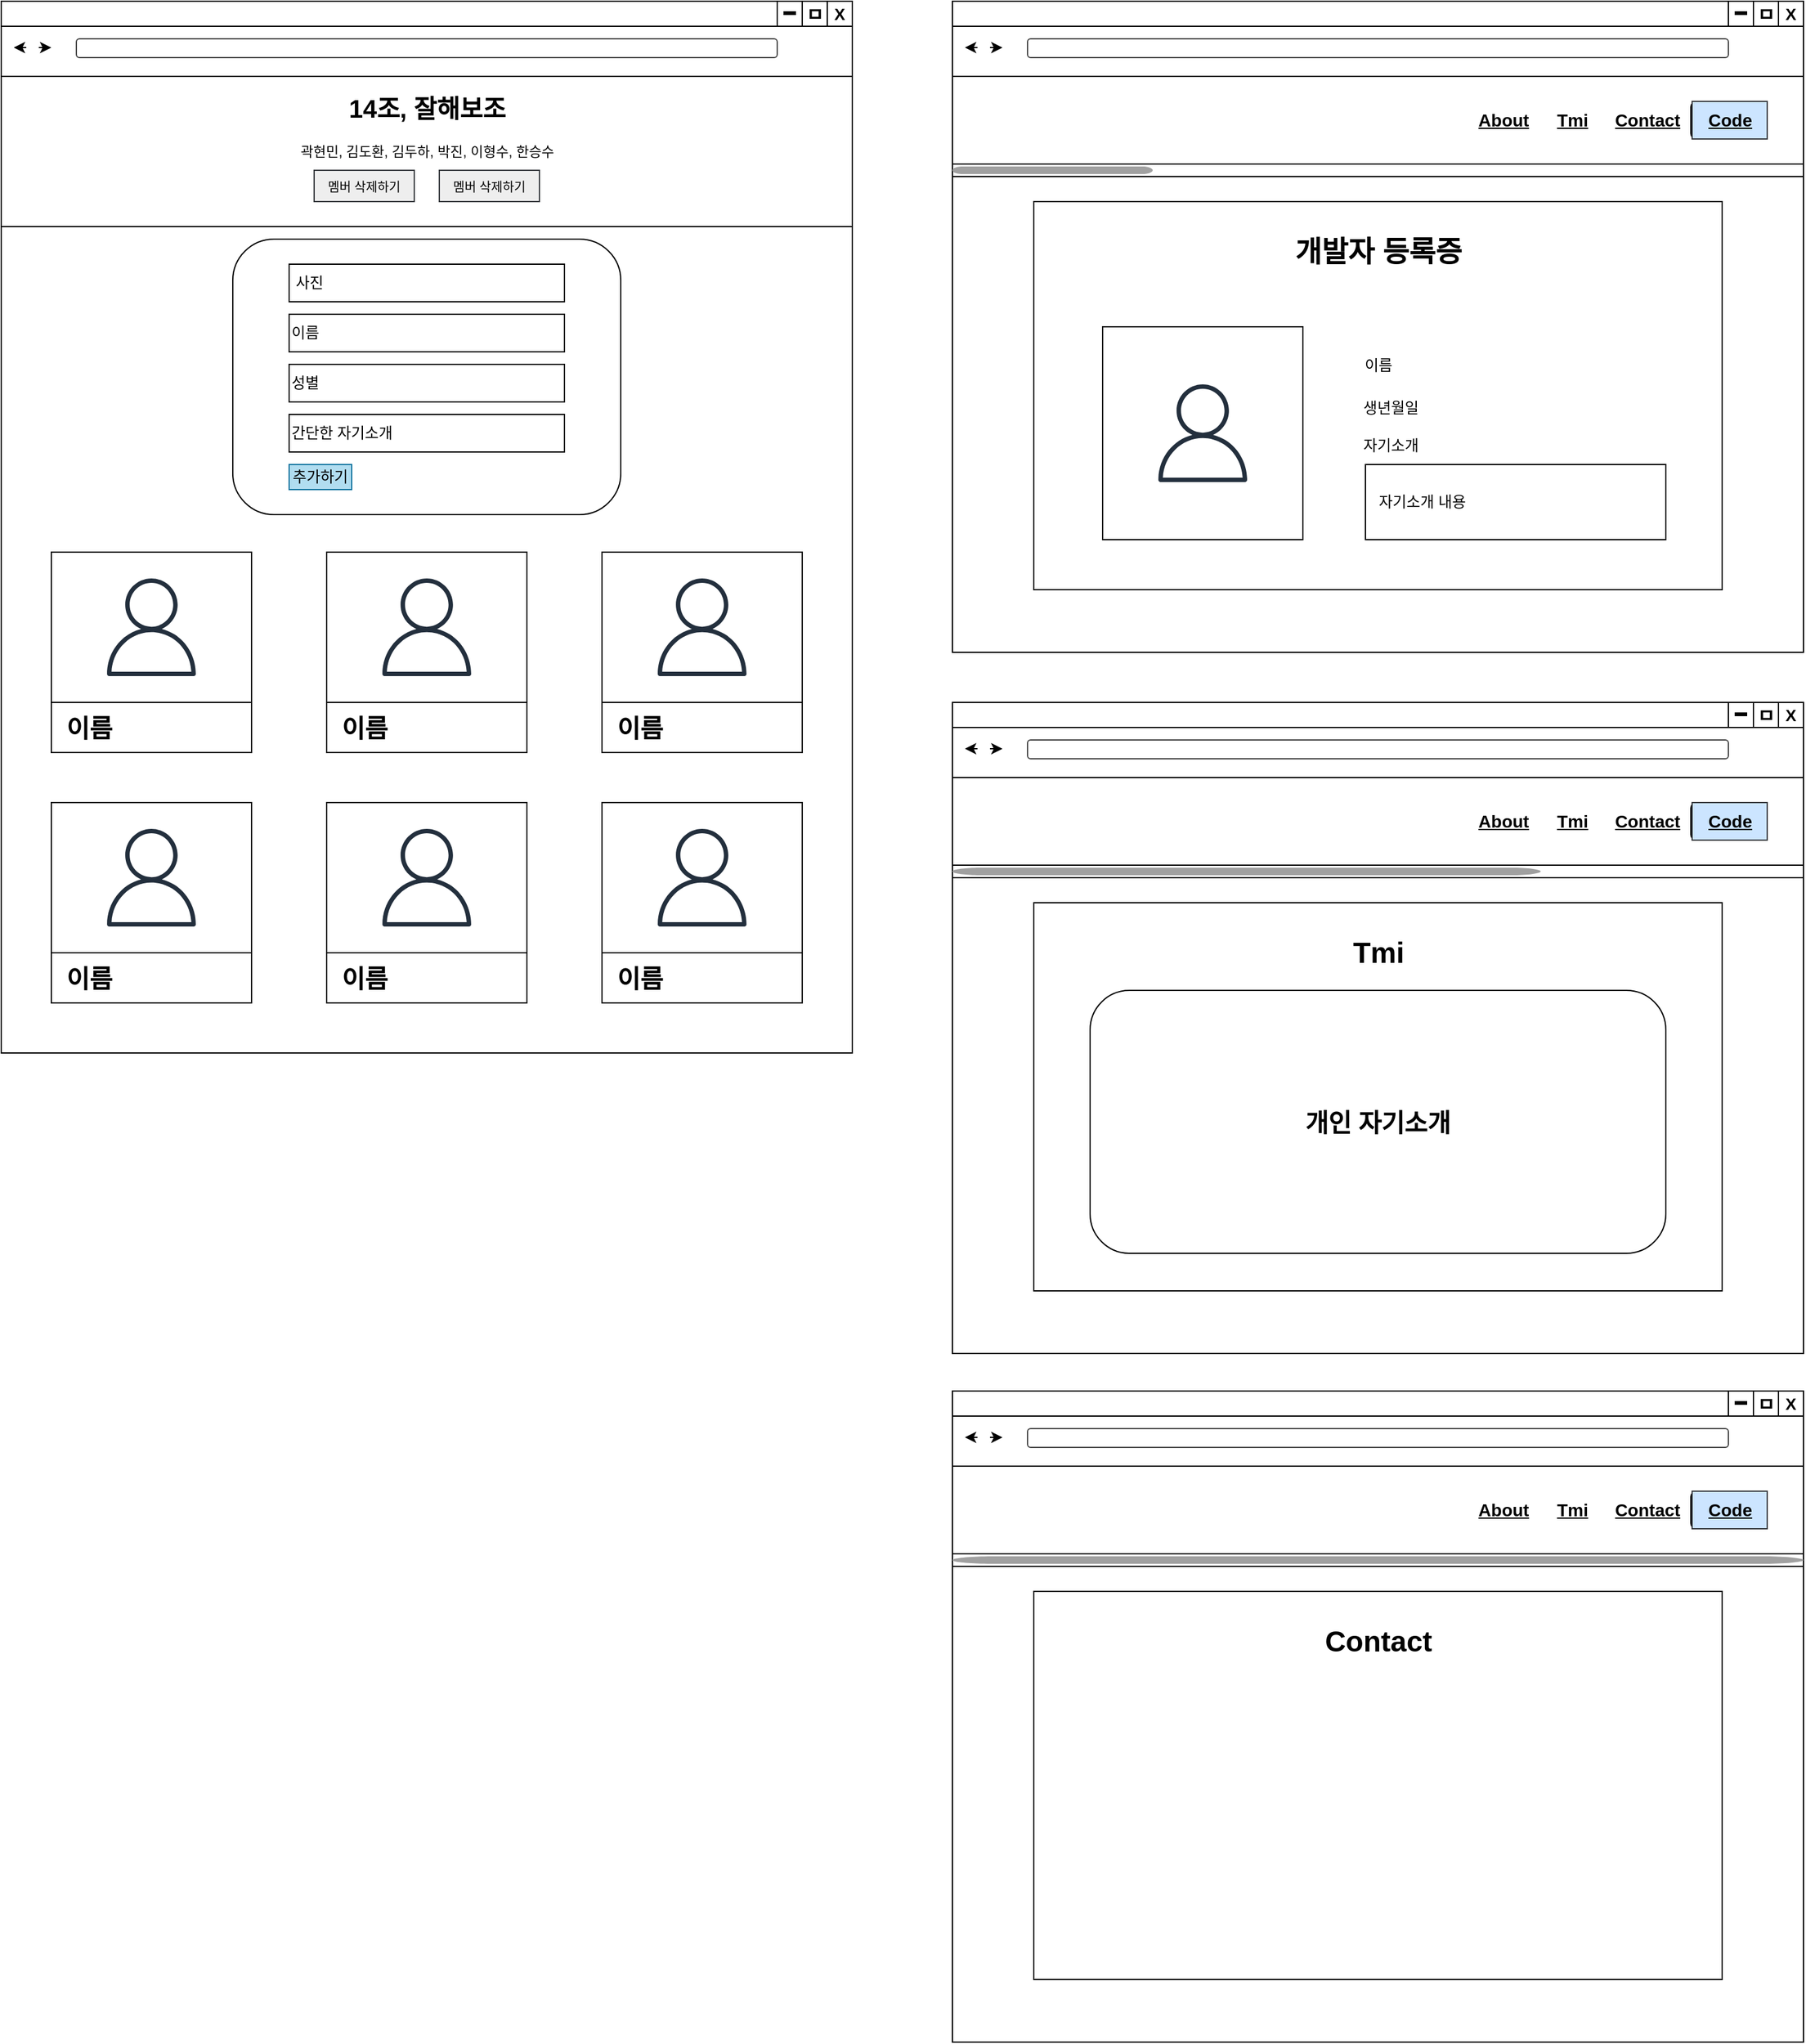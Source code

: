 <mxfile version="26.2.9">
  <diagram name="페이지-1" id="TfpnI85vyB6fNY1MPC4h">
    <mxGraphModel dx="1723" dy="926" grid="1" gridSize="10" guides="1" tooltips="1" connect="1" arrows="1" fold="1" page="1" pageScale="1" pageWidth="827" pageHeight="1169" math="0" shadow="0">
      <root>
        <mxCell id="0" />
        <mxCell id="1" parent="0" />
        <mxCell id="UKUCSULhMM2xUb-GKfbj-1" value="" style="swimlane;startSize=0;gradientColor=none;swimlaneFillColor=default;" vertex="1" parent="1">
          <mxGeometry x="40" y="120" width="680" height="840" as="geometry" />
        </mxCell>
        <mxCell id="UKUCSULhMM2xUb-GKfbj-3" value="" style="rounded=0;whiteSpace=wrap;html=1;" vertex="1" parent="UKUCSULhMM2xUb-GKfbj-1">
          <mxGeometry width="680" height="20" as="geometry" />
        </mxCell>
        <mxCell id="UKUCSULhMM2xUb-GKfbj-9" value="" style="rounded=0;whiteSpace=wrap;html=1;" vertex="1" parent="UKUCSULhMM2xUb-GKfbj-1">
          <mxGeometry y="20" width="680" height="40" as="geometry" />
        </mxCell>
        <mxCell id="UKUCSULhMM2xUb-GKfbj-26" value="" style="rounded=0;whiteSpace=wrap;html=1;" vertex="1" parent="UKUCSULhMM2xUb-GKfbj-1">
          <mxGeometry y="60" width="680" height="120" as="geometry" />
        </mxCell>
        <mxCell id="UKUCSULhMM2xUb-GKfbj-4" value="&lt;b&gt;&lt;font style=&quot;font-size: 13px;&quot;&gt;X&lt;/font&gt;&lt;/b&gt;" style="whiteSpace=wrap;html=1;aspect=fixed;" vertex="1" parent="UKUCSULhMM2xUb-GKfbj-1">
          <mxGeometry x="660" width="20" height="20" as="geometry" />
        </mxCell>
        <mxCell id="UKUCSULhMM2xUb-GKfbj-5" value="&lt;b&gt;&lt;font style=&quot;font-size: 15px;&quot;&gt;ㅁ&lt;/font&gt;&lt;/b&gt;" style="whiteSpace=wrap;html=1;aspect=fixed;strokeWidth=1;" vertex="1" parent="UKUCSULhMM2xUb-GKfbj-1">
          <mxGeometry x="640" width="20" height="20" as="geometry" />
        </mxCell>
        <mxCell id="UKUCSULhMM2xUb-GKfbj-6" value="" style="whiteSpace=wrap;html=1;aspect=fixed;" vertex="1" parent="UKUCSULhMM2xUb-GKfbj-1">
          <mxGeometry x="620" width="20" height="20" as="geometry" />
        </mxCell>
        <mxCell id="UKUCSULhMM2xUb-GKfbj-8" value="" style="endArrow=none;html=1;rounded=0;strokeWidth=3;" edge="1" parent="UKUCSULhMM2xUb-GKfbj-1">
          <mxGeometry width="50" height="50" relative="1" as="geometry">
            <mxPoint x="625" y="9.5" as="sourcePoint" />
            <mxPoint x="635" y="9.5" as="targetPoint" />
          </mxGeometry>
        </mxCell>
        <mxCell id="UKUCSULhMM2xUb-GKfbj-10" value="" style="strokeWidth=1;html=1;shadow=0;dashed=0;shape=mxgraph.ios.iTextInput;strokeColor=#444444;buttonText=;fontSize=8;whiteSpace=wrap;align=left;" vertex="1" parent="UKUCSULhMM2xUb-GKfbj-1">
          <mxGeometry x="60" y="30" width="560" height="15" as="geometry" />
        </mxCell>
        <mxCell id="UKUCSULhMM2xUb-GKfbj-13" value="" style="endArrow=classic;html=1;rounded=0;" edge="1" parent="UKUCSULhMM2xUb-GKfbj-1">
          <mxGeometry width="50" height="50" relative="1" as="geometry">
            <mxPoint x="20" y="37" as="sourcePoint" />
            <mxPoint x="10" y="37" as="targetPoint" />
          </mxGeometry>
        </mxCell>
        <mxCell id="UKUCSULhMM2xUb-GKfbj-17" value="" style="endArrow=classic;html=1;rounded=0;" edge="1" parent="UKUCSULhMM2xUb-GKfbj-1">
          <mxGeometry width="50" height="50" relative="1" as="geometry">
            <mxPoint x="30" y="37" as="sourcePoint" />
            <mxPoint x="40" y="37" as="targetPoint" />
          </mxGeometry>
        </mxCell>
        <mxCell id="UKUCSULhMM2xUb-GKfbj-27" value="14조, 잘해보조" style="text;html=1;align=center;verticalAlign=middle;resizable=0;points=[];autosize=1;strokeColor=none;fillColor=none;fontSize=20;fontStyle=1" vertex="1" parent="UKUCSULhMM2xUb-GKfbj-1">
          <mxGeometry x="265" y="65" width="150" height="40" as="geometry" />
        </mxCell>
        <mxCell id="UKUCSULhMM2xUb-GKfbj-28" value="곽현민, 김도환, 김두하, 박진, 이형수, 한승수" style="text;html=1;align=center;verticalAlign=middle;resizable=0;points=[];autosize=1;strokeColor=none;fillColor=none;fontSize=11;" vertex="1" parent="UKUCSULhMM2xUb-GKfbj-1">
          <mxGeometry x="225" y="105" width="230" height="30" as="geometry" />
        </mxCell>
        <mxCell id="UKUCSULhMM2xUb-GKfbj-30" value="멤버 삭제하기" style="rounded=0;whiteSpace=wrap;html=1;fontSize=10;fillColor=#eeeeee;strokeColor=#36393d;" vertex="1" parent="UKUCSULhMM2xUb-GKfbj-1">
          <mxGeometry x="350" y="135" width="80" height="25" as="geometry" />
        </mxCell>
        <mxCell id="UKUCSULhMM2xUb-GKfbj-32" value="멤버 삭제하기" style="rounded=0;whiteSpace=wrap;html=1;fontSize=10;fillColor=#eeeeee;strokeColor=#36393d;" vertex="1" parent="UKUCSULhMM2xUb-GKfbj-1">
          <mxGeometry x="250" y="135" width="80" height="25" as="geometry" />
        </mxCell>
        <mxCell id="UKUCSULhMM2xUb-GKfbj-34" value="" style="rounded=1;whiteSpace=wrap;html=1;" vertex="1" parent="UKUCSULhMM2xUb-GKfbj-1">
          <mxGeometry x="185" y="190" width="310" height="220" as="geometry" />
        </mxCell>
        <mxCell id="UKUCSULhMM2xUb-GKfbj-35" value="&amp;nbsp;사진" style="rounded=0;whiteSpace=wrap;html=1;align=left;" vertex="1" parent="UKUCSULhMM2xUb-GKfbj-1">
          <mxGeometry x="230" y="210" width="220" height="30" as="geometry" />
        </mxCell>
        <mxCell id="UKUCSULhMM2xUb-GKfbj-36" value="이름" style="rounded=0;whiteSpace=wrap;html=1;align=left;" vertex="1" parent="UKUCSULhMM2xUb-GKfbj-1">
          <mxGeometry x="230" y="250" width="220" height="30" as="geometry" />
        </mxCell>
        <mxCell id="UKUCSULhMM2xUb-GKfbj-37" value="성별" style="rounded=0;whiteSpace=wrap;html=1;align=left;" vertex="1" parent="UKUCSULhMM2xUb-GKfbj-1">
          <mxGeometry x="230" y="290" width="220" height="30" as="geometry" />
        </mxCell>
        <mxCell id="UKUCSULhMM2xUb-GKfbj-38" value="간단한 자기소개" style="rounded=0;whiteSpace=wrap;html=1;align=left;" vertex="1" parent="UKUCSULhMM2xUb-GKfbj-1">
          <mxGeometry x="230" y="330" width="220" height="30" as="geometry" />
        </mxCell>
        <mxCell id="UKUCSULhMM2xUb-GKfbj-39" value="추가하기" style="rounded=0;whiteSpace=wrap;html=1;fillColor=#b1ddf0;strokeColor=#10739e;" vertex="1" parent="UKUCSULhMM2xUb-GKfbj-1">
          <mxGeometry x="230" y="370" width="50" height="20" as="geometry" />
        </mxCell>
        <mxCell id="UKUCSULhMM2xUb-GKfbj-40" value="" style="rounded=0;whiteSpace=wrap;html=1;" vertex="1" parent="UKUCSULhMM2xUb-GKfbj-1">
          <mxGeometry x="40" y="440" width="160" height="160" as="geometry" />
        </mxCell>
        <mxCell id="UKUCSULhMM2xUb-GKfbj-68" value="" style="rounded=0;whiteSpace=wrap;html=1;" vertex="1" parent="UKUCSULhMM2xUb-GKfbj-1">
          <mxGeometry x="40" y="440" width="160" height="120" as="geometry" />
        </mxCell>
        <mxCell id="UKUCSULhMM2xUb-GKfbj-79" value="" style="sketch=0;outlineConnect=0;fontColor=#232F3E;gradientColor=none;fillColor=#232F3D;strokeColor=none;dashed=0;verticalLabelPosition=bottom;verticalAlign=top;align=center;html=1;fontSize=12;fontStyle=0;aspect=fixed;pointerEvents=1;shape=mxgraph.aws4.user;" vertex="1" parent="UKUCSULhMM2xUb-GKfbj-1">
          <mxGeometry x="81" y="461" width="78" height="78" as="geometry" />
        </mxCell>
        <mxCell id="UKUCSULhMM2xUb-GKfbj-98" value="이름" style="text;html=1;align=center;verticalAlign=middle;resizable=0;points=[];autosize=1;strokeColor=none;fillColor=none;fontSize=20;fontStyle=1" vertex="1" parent="UKUCSULhMM2xUb-GKfbj-1">
          <mxGeometry x="40" y="560" width="60" height="40" as="geometry" />
        </mxCell>
        <mxCell id="UKUCSULhMM2xUb-GKfbj-103" value="" style="rounded=0;whiteSpace=wrap;html=1;" vertex="1" parent="UKUCSULhMM2xUb-GKfbj-1">
          <mxGeometry x="260" y="440" width="160" height="160" as="geometry" />
        </mxCell>
        <mxCell id="UKUCSULhMM2xUb-GKfbj-104" value="" style="rounded=0;whiteSpace=wrap;html=1;" vertex="1" parent="UKUCSULhMM2xUb-GKfbj-1">
          <mxGeometry x="260" y="440" width="160" height="120" as="geometry" />
        </mxCell>
        <mxCell id="UKUCSULhMM2xUb-GKfbj-105" value="" style="sketch=0;outlineConnect=0;fontColor=#232F3E;gradientColor=none;fillColor=#232F3D;strokeColor=none;dashed=0;verticalLabelPosition=bottom;verticalAlign=top;align=center;html=1;fontSize=12;fontStyle=0;aspect=fixed;pointerEvents=1;shape=mxgraph.aws4.user;" vertex="1" parent="UKUCSULhMM2xUb-GKfbj-1">
          <mxGeometry x="301" y="461" width="78" height="78" as="geometry" />
        </mxCell>
        <mxCell id="UKUCSULhMM2xUb-GKfbj-106" value="이름" style="text;html=1;align=center;verticalAlign=middle;resizable=0;points=[];autosize=1;strokeColor=none;fillColor=none;fontSize=20;fontStyle=1" vertex="1" parent="UKUCSULhMM2xUb-GKfbj-1">
          <mxGeometry x="260" y="560" width="60" height="40" as="geometry" />
        </mxCell>
        <mxCell id="UKUCSULhMM2xUb-GKfbj-107" value="" style="rounded=0;whiteSpace=wrap;html=1;" vertex="1" parent="UKUCSULhMM2xUb-GKfbj-1">
          <mxGeometry x="480" y="440" width="160" height="160" as="geometry" />
        </mxCell>
        <mxCell id="UKUCSULhMM2xUb-GKfbj-108" value="" style="rounded=0;whiteSpace=wrap;html=1;" vertex="1" parent="UKUCSULhMM2xUb-GKfbj-1">
          <mxGeometry x="480" y="440" width="160" height="120" as="geometry" />
        </mxCell>
        <mxCell id="UKUCSULhMM2xUb-GKfbj-109" value="" style="sketch=0;outlineConnect=0;fontColor=#232F3E;gradientColor=none;fillColor=#232F3D;strokeColor=none;dashed=0;verticalLabelPosition=bottom;verticalAlign=top;align=center;html=1;fontSize=12;fontStyle=0;aspect=fixed;pointerEvents=1;shape=mxgraph.aws4.user;" vertex="1" parent="UKUCSULhMM2xUb-GKfbj-1">
          <mxGeometry x="521" y="461" width="78" height="78" as="geometry" />
        </mxCell>
        <mxCell id="UKUCSULhMM2xUb-GKfbj-110" value="이름" style="text;html=1;align=center;verticalAlign=middle;resizable=0;points=[];autosize=1;strokeColor=none;fillColor=none;fontSize=20;fontStyle=1" vertex="1" parent="UKUCSULhMM2xUb-GKfbj-1">
          <mxGeometry x="480" y="560" width="60" height="40" as="geometry" />
        </mxCell>
        <mxCell id="UKUCSULhMM2xUb-GKfbj-111" value="" style="rounded=0;whiteSpace=wrap;html=1;" vertex="1" parent="UKUCSULhMM2xUb-GKfbj-1">
          <mxGeometry x="40" y="640" width="160" height="160" as="geometry" />
        </mxCell>
        <mxCell id="UKUCSULhMM2xUb-GKfbj-112" value="" style="rounded=0;whiteSpace=wrap;html=1;" vertex="1" parent="UKUCSULhMM2xUb-GKfbj-1">
          <mxGeometry x="40" y="640" width="160" height="120" as="geometry" />
        </mxCell>
        <mxCell id="UKUCSULhMM2xUb-GKfbj-113" value="" style="sketch=0;outlineConnect=0;fontColor=#232F3E;gradientColor=none;fillColor=#232F3D;strokeColor=none;dashed=0;verticalLabelPosition=bottom;verticalAlign=top;align=center;html=1;fontSize=12;fontStyle=0;aspect=fixed;pointerEvents=1;shape=mxgraph.aws4.user;" vertex="1" parent="UKUCSULhMM2xUb-GKfbj-1">
          <mxGeometry x="81" y="661" width="78" height="78" as="geometry" />
        </mxCell>
        <mxCell id="UKUCSULhMM2xUb-GKfbj-114" value="이름" style="text;html=1;align=center;verticalAlign=middle;resizable=0;points=[];autosize=1;strokeColor=none;fillColor=none;fontSize=20;fontStyle=1" vertex="1" parent="UKUCSULhMM2xUb-GKfbj-1">
          <mxGeometry x="40" y="760" width="60" height="40" as="geometry" />
        </mxCell>
        <mxCell id="UKUCSULhMM2xUb-GKfbj-115" value="" style="rounded=0;whiteSpace=wrap;html=1;" vertex="1" parent="UKUCSULhMM2xUb-GKfbj-1">
          <mxGeometry x="260" y="640" width="160" height="160" as="geometry" />
        </mxCell>
        <mxCell id="UKUCSULhMM2xUb-GKfbj-116" value="" style="rounded=0;whiteSpace=wrap;html=1;" vertex="1" parent="UKUCSULhMM2xUb-GKfbj-1">
          <mxGeometry x="260" y="640" width="160" height="120" as="geometry" />
        </mxCell>
        <mxCell id="UKUCSULhMM2xUb-GKfbj-117" value="" style="sketch=0;outlineConnect=0;fontColor=#232F3E;gradientColor=none;fillColor=#232F3D;strokeColor=none;dashed=0;verticalLabelPosition=bottom;verticalAlign=top;align=center;html=1;fontSize=12;fontStyle=0;aspect=fixed;pointerEvents=1;shape=mxgraph.aws4.user;" vertex="1" parent="UKUCSULhMM2xUb-GKfbj-1">
          <mxGeometry x="301" y="661" width="78" height="78" as="geometry" />
        </mxCell>
        <mxCell id="UKUCSULhMM2xUb-GKfbj-118" value="이름" style="text;html=1;align=center;verticalAlign=middle;resizable=0;points=[];autosize=1;strokeColor=none;fillColor=none;fontSize=20;fontStyle=1" vertex="1" parent="UKUCSULhMM2xUb-GKfbj-1">
          <mxGeometry x="260" y="760" width="60" height="40" as="geometry" />
        </mxCell>
        <mxCell id="UKUCSULhMM2xUb-GKfbj-119" value="" style="rounded=0;whiteSpace=wrap;html=1;" vertex="1" parent="UKUCSULhMM2xUb-GKfbj-1">
          <mxGeometry x="480" y="640" width="160" height="160" as="geometry" />
        </mxCell>
        <mxCell id="UKUCSULhMM2xUb-GKfbj-120" value="" style="rounded=0;whiteSpace=wrap;html=1;" vertex="1" parent="UKUCSULhMM2xUb-GKfbj-1">
          <mxGeometry x="480" y="640" width="160" height="120" as="geometry" />
        </mxCell>
        <mxCell id="UKUCSULhMM2xUb-GKfbj-121" value="" style="sketch=0;outlineConnect=0;fontColor=#232F3E;gradientColor=none;fillColor=#232F3D;strokeColor=none;dashed=0;verticalLabelPosition=bottom;verticalAlign=top;align=center;html=1;fontSize=12;fontStyle=0;aspect=fixed;pointerEvents=1;shape=mxgraph.aws4.user;" vertex="1" parent="UKUCSULhMM2xUb-GKfbj-1">
          <mxGeometry x="521" y="661" width="78" height="78" as="geometry" />
        </mxCell>
        <mxCell id="UKUCSULhMM2xUb-GKfbj-122" value="이름" style="text;html=1;align=center;verticalAlign=middle;resizable=0;points=[];autosize=1;strokeColor=none;fillColor=none;fontSize=20;fontStyle=1" vertex="1" parent="UKUCSULhMM2xUb-GKfbj-1">
          <mxGeometry x="480" y="760" width="60" height="40" as="geometry" />
        </mxCell>
        <mxCell id="UKUCSULhMM2xUb-GKfbj-123" value="" style="swimlane;startSize=0;swimlaneFillColor=default;" vertex="1" parent="1">
          <mxGeometry x="800" y="120" width="680" height="520" as="geometry" />
        </mxCell>
        <mxCell id="UKUCSULhMM2xUb-GKfbj-124" value="" style="rounded=0;whiteSpace=wrap;html=1;" vertex="1" parent="UKUCSULhMM2xUb-GKfbj-123">
          <mxGeometry width="680" height="20" as="geometry" />
        </mxCell>
        <mxCell id="UKUCSULhMM2xUb-GKfbj-125" value="&lt;b&gt;&lt;font style=&quot;font-size: 13px;&quot;&gt;X&lt;/font&gt;&lt;/b&gt;" style="whiteSpace=wrap;html=1;aspect=fixed;" vertex="1" parent="UKUCSULhMM2xUb-GKfbj-123">
          <mxGeometry x="660" width="20" height="20" as="geometry" />
        </mxCell>
        <mxCell id="UKUCSULhMM2xUb-GKfbj-126" value="&lt;b&gt;&lt;font style=&quot;font-size: 15px;&quot;&gt;ㅁ&lt;/font&gt;&lt;/b&gt;" style="whiteSpace=wrap;html=1;aspect=fixed;strokeWidth=1;" vertex="1" parent="UKUCSULhMM2xUb-GKfbj-123">
          <mxGeometry x="640" width="20" height="20" as="geometry" />
        </mxCell>
        <mxCell id="UKUCSULhMM2xUb-GKfbj-127" value="" style="whiteSpace=wrap;html=1;aspect=fixed;" vertex="1" parent="UKUCSULhMM2xUb-GKfbj-123">
          <mxGeometry x="620" width="20" height="20" as="geometry" />
        </mxCell>
        <mxCell id="UKUCSULhMM2xUb-GKfbj-128" value="" style="endArrow=none;html=1;rounded=0;strokeWidth=3;" edge="1" parent="UKUCSULhMM2xUb-GKfbj-123">
          <mxGeometry width="50" height="50" relative="1" as="geometry">
            <mxPoint x="625" y="9.5" as="sourcePoint" />
            <mxPoint x="635" y="9.5" as="targetPoint" />
          </mxGeometry>
        </mxCell>
        <mxCell id="UKUCSULhMM2xUb-GKfbj-129" value="" style="rounded=0;whiteSpace=wrap;html=1;" vertex="1" parent="UKUCSULhMM2xUb-GKfbj-123">
          <mxGeometry y="20" width="680" height="40" as="geometry" />
        </mxCell>
        <mxCell id="UKUCSULhMM2xUb-GKfbj-130" value="" style="strokeWidth=1;html=1;shadow=0;dashed=0;shape=mxgraph.ios.iTextInput;strokeColor=#444444;buttonText=;fontSize=8;whiteSpace=wrap;align=left;" vertex="1" parent="UKUCSULhMM2xUb-GKfbj-123">
          <mxGeometry x="60" y="30" width="560" height="15" as="geometry" />
        </mxCell>
        <mxCell id="UKUCSULhMM2xUb-GKfbj-131" value="" style="endArrow=classic;html=1;rounded=0;" edge="1" parent="UKUCSULhMM2xUb-GKfbj-123">
          <mxGeometry width="50" height="50" relative="1" as="geometry">
            <mxPoint x="20" y="37" as="sourcePoint" />
            <mxPoint x="10" y="37" as="targetPoint" />
          </mxGeometry>
        </mxCell>
        <mxCell id="UKUCSULhMM2xUb-GKfbj-132" value="" style="endArrow=classic;html=1;rounded=0;" edge="1" parent="UKUCSULhMM2xUb-GKfbj-123">
          <mxGeometry width="50" height="50" relative="1" as="geometry">
            <mxPoint x="30" y="37" as="sourcePoint" />
            <mxPoint x="40" y="37" as="targetPoint" />
          </mxGeometry>
        </mxCell>
        <mxCell id="UKUCSULhMM2xUb-GKfbj-168" value="" style="rounded=0;whiteSpace=wrap;html=1;" vertex="1" parent="UKUCSULhMM2xUb-GKfbj-123">
          <mxGeometry y="60" width="680" height="70" as="geometry" />
        </mxCell>
        <mxCell id="UKUCSULhMM2xUb-GKfbj-169" value="About" style="text;html=1;align=center;verticalAlign=middle;resizable=0;points=[];autosize=1;strokeColor=none;fillColor=none;fontStyle=5;fontSize=14;" vertex="1" parent="UKUCSULhMM2xUb-GKfbj-123">
          <mxGeometry x="410" y="80" width="60" height="30" as="geometry" />
        </mxCell>
        <mxCell id="UKUCSULhMM2xUb-GKfbj-170" value="Tmi" style="text;html=1;align=center;verticalAlign=middle;resizable=0;points=[];autosize=1;strokeColor=none;fillColor=none;fontStyle=5;fontSize=14;" vertex="1" parent="UKUCSULhMM2xUb-GKfbj-123">
          <mxGeometry x="470" y="80" width="50" height="30" as="geometry" />
        </mxCell>
        <mxCell id="UKUCSULhMM2xUb-GKfbj-171" value="Contact" style="text;html=1;align=center;verticalAlign=middle;resizable=0;points=[];autosize=1;strokeColor=none;fillColor=none;fontStyle=5;fontSize=14;" vertex="1" parent="UKUCSULhMM2xUb-GKfbj-123">
          <mxGeometry x="520" y="80" width="70" height="30" as="geometry" />
        </mxCell>
        <mxCell id="UKUCSULhMM2xUb-GKfbj-173" value="" style="rounded=1;whiteSpace=wrap;html=1;" vertex="1" parent="UKUCSULhMM2xUb-GKfbj-123">
          <mxGeometry x="590" y="80" width="61" height="30" as="geometry" />
        </mxCell>
        <mxCell id="UKUCSULhMM2xUb-GKfbj-174" value="Code" style="text;html=1;align=center;verticalAlign=middle;resizable=0;points=[];autosize=1;strokeColor=#36393d;fillColor=#cce5ff;fontStyle=5;fontSize=14;" vertex="1" parent="UKUCSULhMM2xUb-GKfbj-123">
          <mxGeometry x="591" y="80" width="60" height="30" as="geometry" />
        </mxCell>
        <mxCell id="UKUCSULhMM2xUb-GKfbj-177" value="" style="rounded=0;whiteSpace=wrap;html=1;" vertex="1" parent="UKUCSULhMM2xUb-GKfbj-123">
          <mxGeometry y="130" width="680" height="10" as="geometry" />
        </mxCell>
        <mxCell id="UKUCSULhMM2xUb-GKfbj-176" value="" style="html=1;verticalLabelPosition=bottom;labelBackgroundColor=#ffffff;verticalAlign=top;shadow=0;dashed=0;strokeWidth=2;shape=mxgraph.ios7.misc.scroll_(horizontal);fillColor=#a0a0a0;" vertex="1" parent="UKUCSULhMM2xUb-GKfbj-123">
          <mxGeometry y="132" width="160" height="6" as="geometry" />
        </mxCell>
        <mxCell id="UKUCSULhMM2xUb-GKfbj-178" value="" style="rounded=0;whiteSpace=wrap;html=1;" vertex="1" parent="UKUCSULhMM2xUb-GKfbj-123">
          <mxGeometry x="65" y="160" width="550" height="310" as="geometry" />
        </mxCell>
        <mxCell id="UKUCSULhMM2xUb-GKfbj-179" value="개발자 등록증" style="text;html=1;align=center;verticalAlign=middle;resizable=0;points=[];autosize=1;strokeColor=none;fillColor=none;fontStyle=1;fontSize=23;" vertex="1" parent="UKUCSULhMM2xUb-GKfbj-123">
          <mxGeometry x="260" y="180" width="160" height="40" as="geometry" />
        </mxCell>
        <mxCell id="UKUCSULhMM2xUb-GKfbj-181" value="" style="rounded=0;whiteSpace=wrap;html=1;" vertex="1" parent="UKUCSULhMM2xUb-GKfbj-123">
          <mxGeometry x="120" y="260" width="160" height="170" as="geometry" />
        </mxCell>
        <mxCell id="UKUCSULhMM2xUb-GKfbj-182" value="" style="sketch=0;outlineConnect=0;fontColor=#232F3E;gradientColor=none;fillColor=#232F3D;strokeColor=none;dashed=0;verticalLabelPosition=bottom;verticalAlign=top;align=center;html=1;fontSize=12;fontStyle=0;aspect=fixed;pointerEvents=1;shape=mxgraph.aws4.user;" vertex="1" parent="UKUCSULhMM2xUb-GKfbj-123">
          <mxGeometry x="161" y="306" width="78" height="78" as="geometry" />
        </mxCell>
        <mxCell id="UKUCSULhMM2xUb-GKfbj-184" value="이름" style="text;html=1;align=center;verticalAlign=middle;resizable=0;points=[];autosize=1;strokeColor=none;fillColor=none;" vertex="1" parent="UKUCSULhMM2xUb-GKfbj-123">
          <mxGeometry x="315" y="276" width="50" height="30" as="geometry" />
        </mxCell>
        <mxCell id="UKUCSULhMM2xUb-GKfbj-185" value="생년월일" style="text;html=1;align=center;verticalAlign=middle;resizable=0;points=[];autosize=1;strokeColor=none;fillColor=none;" vertex="1" parent="UKUCSULhMM2xUb-GKfbj-123">
          <mxGeometry x="315" y="310" width="70" height="30" as="geometry" />
        </mxCell>
        <mxCell id="UKUCSULhMM2xUb-GKfbj-187" value="자기소개" style="text;html=1;align=center;verticalAlign=middle;resizable=0;points=[];autosize=1;strokeColor=none;fillColor=none;" vertex="1" parent="UKUCSULhMM2xUb-GKfbj-123">
          <mxGeometry x="315" y="340" width="70" height="30" as="geometry" />
        </mxCell>
        <mxCell id="UKUCSULhMM2xUb-GKfbj-188" value="" style="rounded=0;whiteSpace=wrap;html=1;" vertex="1" parent="UKUCSULhMM2xUb-GKfbj-123">
          <mxGeometry x="330" y="370" width="240" height="60" as="geometry" />
        </mxCell>
        <mxCell id="UKUCSULhMM2xUb-GKfbj-189" value="자기소개 내용" style="text;html=1;align=center;verticalAlign=middle;resizable=0;points=[];autosize=1;strokeColor=none;fillColor=none;" vertex="1" parent="UKUCSULhMM2xUb-GKfbj-123">
          <mxGeometry x="330" y="385" width="90" height="30" as="geometry" />
        </mxCell>
        <mxCell id="UKUCSULhMM2xUb-GKfbj-190" value="" style="swimlane;startSize=0;swimlaneFillColor=default;" vertex="1" parent="1">
          <mxGeometry x="800" y="680" width="680" height="520" as="geometry" />
        </mxCell>
        <mxCell id="UKUCSULhMM2xUb-GKfbj-191" value="" style="rounded=0;whiteSpace=wrap;html=1;" vertex="1" parent="UKUCSULhMM2xUb-GKfbj-190">
          <mxGeometry width="680" height="20" as="geometry" />
        </mxCell>
        <mxCell id="UKUCSULhMM2xUb-GKfbj-192" value="&lt;b&gt;&lt;font style=&quot;font-size: 13px;&quot;&gt;X&lt;/font&gt;&lt;/b&gt;" style="whiteSpace=wrap;html=1;aspect=fixed;" vertex="1" parent="UKUCSULhMM2xUb-GKfbj-190">
          <mxGeometry x="660" width="20" height="20" as="geometry" />
        </mxCell>
        <mxCell id="UKUCSULhMM2xUb-GKfbj-193" value="&lt;b&gt;&lt;font style=&quot;font-size: 15px;&quot;&gt;ㅁ&lt;/font&gt;&lt;/b&gt;" style="whiteSpace=wrap;html=1;aspect=fixed;strokeWidth=1;" vertex="1" parent="UKUCSULhMM2xUb-GKfbj-190">
          <mxGeometry x="640" width="20" height="20" as="geometry" />
        </mxCell>
        <mxCell id="UKUCSULhMM2xUb-GKfbj-194" value="" style="whiteSpace=wrap;html=1;aspect=fixed;" vertex="1" parent="UKUCSULhMM2xUb-GKfbj-190">
          <mxGeometry x="620" width="20" height="20" as="geometry" />
        </mxCell>
        <mxCell id="UKUCSULhMM2xUb-GKfbj-195" value="" style="endArrow=none;html=1;rounded=0;strokeWidth=3;" edge="1" parent="UKUCSULhMM2xUb-GKfbj-190">
          <mxGeometry width="50" height="50" relative="1" as="geometry">
            <mxPoint x="625" y="9.5" as="sourcePoint" />
            <mxPoint x="635" y="9.5" as="targetPoint" />
          </mxGeometry>
        </mxCell>
        <mxCell id="UKUCSULhMM2xUb-GKfbj-196" value="" style="rounded=0;whiteSpace=wrap;html=1;" vertex="1" parent="UKUCSULhMM2xUb-GKfbj-190">
          <mxGeometry y="20" width="680" height="40" as="geometry" />
        </mxCell>
        <mxCell id="UKUCSULhMM2xUb-GKfbj-197" value="" style="strokeWidth=1;html=1;shadow=0;dashed=0;shape=mxgraph.ios.iTextInput;strokeColor=#444444;buttonText=;fontSize=8;whiteSpace=wrap;align=left;" vertex="1" parent="UKUCSULhMM2xUb-GKfbj-190">
          <mxGeometry x="60" y="30" width="560" height="15" as="geometry" />
        </mxCell>
        <mxCell id="UKUCSULhMM2xUb-GKfbj-198" value="" style="endArrow=classic;html=1;rounded=0;" edge="1" parent="UKUCSULhMM2xUb-GKfbj-190">
          <mxGeometry width="50" height="50" relative="1" as="geometry">
            <mxPoint x="20" y="37" as="sourcePoint" />
            <mxPoint x="10" y="37" as="targetPoint" />
          </mxGeometry>
        </mxCell>
        <mxCell id="UKUCSULhMM2xUb-GKfbj-199" value="" style="endArrow=classic;html=1;rounded=0;" edge="1" parent="UKUCSULhMM2xUb-GKfbj-190">
          <mxGeometry width="50" height="50" relative="1" as="geometry">
            <mxPoint x="30" y="37" as="sourcePoint" />
            <mxPoint x="40" y="37" as="targetPoint" />
          </mxGeometry>
        </mxCell>
        <mxCell id="UKUCSULhMM2xUb-GKfbj-200" value="" style="rounded=0;whiteSpace=wrap;html=1;" vertex="1" parent="UKUCSULhMM2xUb-GKfbj-190">
          <mxGeometry y="60" width="680" height="70" as="geometry" />
        </mxCell>
        <mxCell id="UKUCSULhMM2xUb-GKfbj-201" value="About" style="text;html=1;align=center;verticalAlign=middle;resizable=0;points=[];autosize=1;strokeColor=none;fillColor=none;fontStyle=5;fontSize=14;" vertex="1" parent="UKUCSULhMM2xUb-GKfbj-190">
          <mxGeometry x="410" y="80" width="60" height="30" as="geometry" />
        </mxCell>
        <mxCell id="UKUCSULhMM2xUb-GKfbj-202" value="Tmi" style="text;html=1;align=center;verticalAlign=middle;resizable=0;points=[];autosize=1;strokeColor=none;fillColor=none;fontStyle=5;fontSize=14;" vertex="1" parent="UKUCSULhMM2xUb-GKfbj-190">
          <mxGeometry x="470" y="80" width="50" height="30" as="geometry" />
        </mxCell>
        <mxCell id="UKUCSULhMM2xUb-GKfbj-203" value="Contact" style="text;html=1;align=center;verticalAlign=middle;resizable=0;points=[];autosize=1;strokeColor=none;fillColor=none;fontStyle=5;fontSize=14;" vertex="1" parent="UKUCSULhMM2xUb-GKfbj-190">
          <mxGeometry x="520" y="80" width="70" height="30" as="geometry" />
        </mxCell>
        <mxCell id="UKUCSULhMM2xUb-GKfbj-204" value="" style="rounded=1;whiteSpace=wrap;html=1;" vertex="1" parent="UKUCSULhMM2xUb-GKfbj-190">
          <mxGeometry x="590" y="80" width="61" height="30" as="geometry" />
        </mxCell>
        <mxCell id="UKUCSULhMM2xUb-GKfbj-205" value="Code" style="text;html=1;align=center;verticalAlign=middle;resizable=0;points=[];autosize=1;strokeColor=#36393d;fillColor=#cce5ff;fontStyle=5;fontSize=14;" vertex="1" parent="UKUCSULhMM2xUb-GKfbj-190">
          <mxGeometry x="591" y="80" width="60" height="30" as="geometry" />
        </mxCell>
        <mxCell id="UKUCSULhMM2xUb-GKfbj-206" value="" style="rounded=0;whiteSpace=wrap;html=1;" vertex="1" parent="UKUCSULhMM2xUb-GKfbj-190">
          <mxGeometry y="130" width="680" height="10" as="geometry" />
        </mxCell>
        <mxCell id="UKUCSULhMM2xUb-GKfbj-207" value="" style="html=1;verticalLabelPosition=bottom;labelBackgroundColor=#ffffff;verticalAlign=top;shadow=0;dashed=0;strokeWidth=2;shape=mxgraph.ios7.misc.scroll_(horizontal);fillColor=#a0a0a0;" vertex="1" parent="UKUCSULhMM2xUb-GKfbj-190">
          <mxGeometry y="132" width="470" height="6" as="geometry" />
        </mxCell>
        <mxCell id="UKUCSULhMM2xUb-GKfbj-208" value="" style="rounded=0;whiteSpace=wrap;html=1;" vertex="1" parent="UKUCSULhMM2xUb-GKfbj-190">
          <mxGeometry x="65" y="160" width="550" height="310" as="geometry" />
        </mxCell>
        <mxCell id="UKUCSULhMM2xUb-GKfbj-209" value="Tmi" style="text;html=1;align=center;verticalAlign=middle;resizable=0;points=[];autosize=1;strokeColor=none;fillColor=none;fontStyle=1;fontSize=23;" vertex="1" parent="UKUCSULhMM2xUb-GKfbj-190">
          <mxGeometry x="310" y="180" width="60" height="40" as="geometry" />
        </mxCell>
        <mxCell id="UKUCSULhMM2xUb-GKfbj-248" value="개인 자기소개" style="rounded=1;whiteSpace=wrap;html=1;fontSize=20;fontStyle=1" vertex="1" parent="UKUCSULhMM2xUb-GKfbj-190">
          <mxGeometry x="110" y="230" width="460" height="210" as="geometry" />
        </mxCell>
        <mxCell id="UKUCSULhMM2xUb-GKfbj-217" value="" style="swimlane;startSize=0;swimlaneFillColor=default;" vertex="1" parent="1">
          <mxGeometry x="800" y="1230" width="680" height="520" as="geometry" />
        </mxCell>
        <mxCell id="UKUCSULhMM2xUb-GKfbj-218" value="" style="rounded=0;whiteSpace=wrap;html=1;" vertex="1" parent="UKUCSULhMM2xUb-GKfbj-217">
          <mxGeometry width="680" height="20" as="geometry" />
        </mxCell>
        <mxCell id="UKUCSULhMM2xUb-GKfbj-219" value="&lt;b&gt;&lt;font style=&quot;font-size: 13px;&quot;&gt;X&lt;/font&gt;&lt;/b&gt;" style="whiteSpace=wrap;html=1;aspect=fixed;" vertex="1" parent="UKUCSULhMM2xUb-GKfbj-217">
          <mxGeometry x="660" width="20" height="20" as="geometry" />
        </mxCell>
        <mxCell id="UKUCSULhMM2xUb-GKfbj-220" value="&lt;b&gt;&lt;font style=&quot;font-size: 15px;&quot;&gt;ㅁ&lt;/font&gt;&lt;/b&gt;" style="whiteSpace=wrap;html=1;aspect=fixed;strokeWidth=1;" vertex="1" parent="UKUCSULhMM2xUb-GKfbj-217">
          <mxGeometry x="640" width="20" height="20" as="geometry" />
        </mxCell>
        <mxCell id="UKUCSULhMM2xUb-GKfbj-221" value="" style="whiteSpace=wrap;html=1;aspect=fixed;" vertex="1" parent="UKUCSULhMM2xUb-GKfbj-217">
          <mxGeometry x="620" width="20" height="20" as="geometry" />
        </mxCell>
        <mxCell id="UKUCSULhMM2xUb-GKfbj-222" value="" style="endArrow=none;html=1;rounded=0;strokeWidth=3;" edge="1" parent="UKUCSULhMM2xUb-GKfbj-217">
          <mxGeometry width="50" height="50" relative="1" as="geometry">
            <mxPoint x="625" y="9.5" as="sourcePoint" />
            <mxPoint x="635" y="9.5" as="targetPoint" />
          </mxGeometry>
        </mxCell>
        <mxCell id="UKUCSULhMM2xUb-GKfbj-223" value="" style="rounded=0;whiteSpace=wrap;html=1;" vertex="1" parent="UKUCSULhMM2xUb-GKfbj-217">
          <mxGeometry y="20" width="680" height="40" as="geometry" />
        </mxCell>
        <mxCell id="UKUCSULhMM2xUb-GKfbj-224" value="" style="strokeWidth=1;html=1;shadow=0;dashed=0;shape=mxgraph.ios.iTextInput;strokeColor=#444444;buttonText=;fontSize=8;whiteSpace=wrap;align=left;" vertex="1" parent="UKUCSULhMM2xUb-GKfbj-217">
          <mxGeometry x="60" y="30" width="560" height="15" as="geometry" />
        </mxCell>
        <mxCell id="UKUCSULhMM2xUb-GKfbj-225" value="" style="endArrow=classic;html=1;rounded=0;" edge="1" parent="UKUCSULhMM2xUb-GKfbj-217">
          <mxGeometry width="50" height="50" relative="1" as="geometry">
            <mxPoint x="20" y="37" as="sourcePoint" />
            <mxPoint x="10" y="37" as="targetPoint" />
          </mxGeometry>
        </mxCell>
        <mxCell id="UKUCSULhMM2xUb-GKfbj-226" value="" style="endArrow=classic;html=1;rounded=0;" edge="1" parent="UKUCSULhMM2xUb-GKfbj-217">
          <mxGeometry width="50" height="50" relative="1" as="geometry">
            <mxPoint x="30" y="37" as="sourcePoint" />
            <mxPoint x="40" y="37" as="targetPoint" />
          </mxGeometry>
        </mxCell>
        <mxCell id="UKUCSULhMM2xUb-GKfbj-227" value="" style="rounded=0;whiteSpace=wrap;html=1;" vertex="1" parent="UKUCSULhMM2xUb-GKfbj-217">
          <mxGeometry y="60" width="680" height="70" as="geometry" />
        </mxCell>
        <mxCell id="UKUCSULhMM2xUb-GKfbj-228" value="About" style="text;html=1;align=center;verticalAlign=middle;resizable=0;points=[];autosize=1;strokeColor=none;fillColor=none;fontStyle=5;fontSize=14;" vertex="1" parent="UKUCSULhMM2xUb-GKfbj-217">
          <mxGeometry x="410" y="80" width="60" height="30" as="geometry" />
        </mxCell>
        <mxCell id="UKUCSULhMM2xUb-GKfbj-229" value="Tmi" style="text;html=1;align=center;verticalAlign=middle;resizable=0;points=[];autosize=1;strokeColor=none;fillColor=none;fontStyle=5;fontSize=14;" vertex="1" parent="UKUCSULhMM2xUb-GKfbj-217">
          <mxGeometry x="470" y="80" width="50" height="30" as="geometry" />
        </mxCell>
        <mxCell id="UKUCSULhMM2xUb-GKfbj-230" value="Contact" style="text;html=1;align=center;verticalAlign=middle;resizable=0;points=[];autosize=1;strokeColor=none;fillColor=none;fontStyle=5;fontSize=14;" vertex="1" parent="UKUCSULhMM2xUb-GKfbj-217">
          <mxGeometry x="520" y="80" width="70" height="30" as="geometry" />
        </mxCell>
        <mxCell id="UKUCSULhMM2xUb-GKfbj-231" value="" style="rounded=1;whiteSpace=wrap;html=1;" vertex="1" parent="UKUCSULhMM2xUb-GKfbj-217">
          <mxGeometry x="590" y="80" width="61" height="30" as="geometry" />
        </mxCell>
        <mxCell id="UKUCSULhMM2xUb-GKfbj-232" value="Code" style="text;html=1;align=center;verticalAlign=middle;resizable=0;points=[];autosize=1;strokeColor=#36393d;fillColor=#cce5ff;fontStyle=5;fontSize=14;" vertex="1" parent="UKUCSULhMM2xUb-GKfbj-217">
          <mxGeometry x="591" y="80" width="60" height="30" as="geometry" />
        </mxCell>
        <mxCell id="UKUCSULhMM2xUb-GKfbj-233" value="" style="rounded=0;whiteSpace=wrap;html=1;" vertex="1" parent="UKUCSULhMM2xUb-GKfbj-217">
          <mxGeometry y="130" width="680" height="10" as="geometry" />
        </mxCell>
        <mxCell id="UKUCSULhMM2xUb-GKfbj-234" value="" style="html=1;verticalLabelPosition=bottom;labelBackgroundColor=#ffffff;verticalAlign=top;shadow=0;dashed=0;strokeWidth=2;shape=mxgraph.ios7.misc.scroll_(horizontal);fillColor=#a0a0a0;" vertex="1" parent="UKUCSULhMM2xUb-GKfbj-217">
          <mxGeometry y="132" width="680" height="6" as="geometry" />
        </mxCell>
        <mxCell id="UKUCSULhMM2xUb-GKfbj-235" value="" style="rounded=0;whiteSpace=wrap;html=1;" vertex="1" parent="UKUCSULhMM2xUb-GKfbj-217">
          <mxGeometry x="65" y="160" width="550" height="310" as="geometry" />
        </mxCell>
        <mxCell id="UKUCSULhMM2xUb-GKfbj-236" value="Contact" style="text;html=1;align=center;verticalAlign=middle;resizable=0;points=[];autosize=1;strokeColor=none;fillColor=none;fontStyle=1;fontSize=23;" vertex="1" parent="UKUCSULhMM2xUb-GKfbj-217">
          <mxGeometry x="290" y="180" width="100" height="40" as="geometry" />
        </mxCell>
        <mxCell id="UKUCSULhMM2xUb-GKfbj-247" value="" style="group" vertex="1" connectable="0" parent="UKUCSULhMM2xUb-GKfbj-217">
          <mxGeometry x="110" y="280" width="490" height="110" as="geometry" />
        </mxCell>
        <mxCell id="UKUCSULhMM2xUb-GKfbj-244" value="" style="shape=image;verticalLabelPosition=bottom;labelBackgroundColor=default;verticalAlign=top;aspect=fixed;imageAspect=0;image=https://cdn-icons-png.flaticon.com/512/25/25231.png;" vertex="1" parent="UKUCSULhMM2xUb-GKfbj-247">
          <mxGeometry width="107.8" height="107.8" as="geometry" />
        </mxCell>
        <mxCell id="UKUCSULhMM2xUb-GKfbj-245" value="" style="shape=image;verticalLabelPosition=bottom;labelBackgroundColor=default;verticalAlign=top;aspect=fixed;imageAspect=0;image=https://cdn-icons-png.flaticon.com/512/25/25231.png;" vertex="1" parent="UKUCSULhMM2xUb-GKfbj-247">
          <mxGeometry x="170.758" width="107.8" height="107.8" as="geometry" />
        </mxCell>
        <mxCell id="UKUCSULhMM2xUb-GKfbj-246" value="" style="shape=image;verticalLabelPosition=bottom;labelBackgroundColor=default;verticalAlign=top;aspect=fixed;imageAspect=0;image=https://cdn-icons-png.flaticon.com/512/25/25231.png;" vertex="1" parent="UKUCSULhMM2xUb-GKfbj-247">
          <mxGeometry x="341.515" width="107.8" height="107.8" as="geometry" />
        </mxCell>
      </root>
    </mxGraphModel>
  </diagram>
</mxfile>
